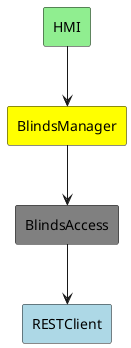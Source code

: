 @startuml Chall Chain Move Blinds

skinparam ComponentStyle rectangle

[HMI] #LightGreen
[BlindsManager] #Yellow
[BlindsAccess] #Grey
[RESTClient] #LightBlue

HMI --> BlindsManager
BlindsManager --> BlindsAccess
BlindsAccess --> RESTClient

@enduml